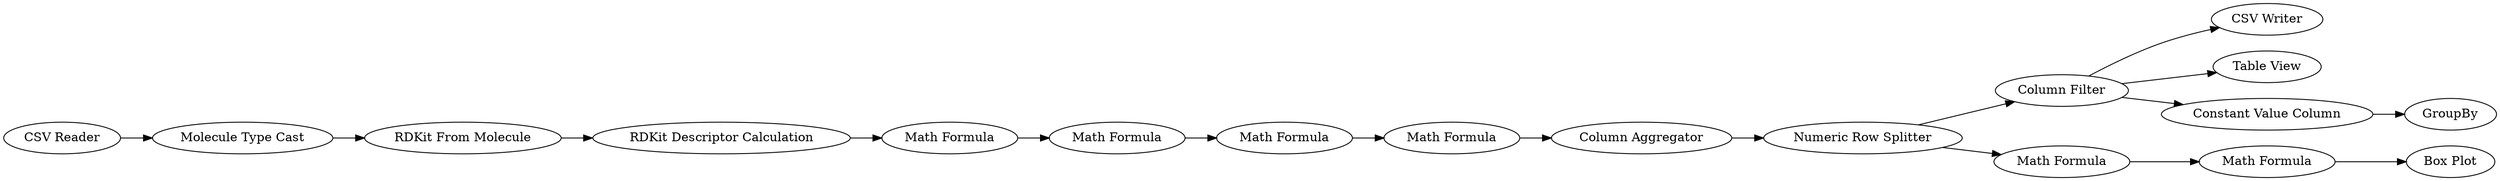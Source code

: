digraph {
	"2583729408246097596_263" [label="Math Formula"]
	"2583729408246097596_11" [label="RDKit From Molecule"]
	"2583729408246097596_258" [label="Math Formula"]
	"2583729408246097596_12" [label="Molecule Type Cast"]
	"2583729408246097596_59" [label="Numeric Row Splitter"]
	"2583729408246097596_55" [label="Column Aggregator"]
	"2583729408246097596_259" [label="Math Formula"]
	"2583729408246097596_51" [label="Box Plot"]
	"2583729408246097596_7" [label="Column Filter"]
	"2583729408246097596_274" [label="CSV Writer"]
	"2583729408246097596_272" [label="Table View"]
	"2583729408246097596_276" [label="CSV Reader"]
	"2583729408246097596_21" [label="RDKit Descriptor Calculation"]
	"2583729408246097596_260" [label="Math Formula"]
	"2583729408246097596_275" [label="Constant Value Column"]
	"2583729408246097596_264" [label=GroupBy]
	"2583729408246097596_262" [label="Math Formula"]
	"2583729408246097596_257" [label="Math Formula"]
	"2583729408246097596_258" -> "2583729408246097596_259"
	"2583729408246097596_262" -> "2583729408246097596_263"
	"2583729408246097596_11" -> "2583729408246097596_21"
	"2583729408246097596_260" -> "2583729408246097596_258"
	"2583729408246097596_12" -> "2583729408246097596_11"
	"2583729408246097596_7" -> "2583729408246097596_275"
	"2583729408246097596_263" -> "2583729408246097596_51"
	"2583729408246097596_59" -> "2583729408246097596_262"
	"2583729408246097596_7" -> "2583729408246097596_274"
	"2583729408246097596_259" -> "2583729408246097596_55"
	"2583729408246097596_275" -> "2583729408246097596_264"
	"2583729408246097596_276" -> "2583729408246097596_12"
	"2583729408246097596_7" -> "2583729408246097596_272"
	"2583729408246097596_21" -> "2583729408246097596_257"
	"2583729408246097596_59" -> "2583729408246097596_7"
	"2583729408246097596_55" -> "2583729408246097596_59"
	"2583729408246097596_257" -> "2583729408246097596_260"
	rankdir=LR
}
